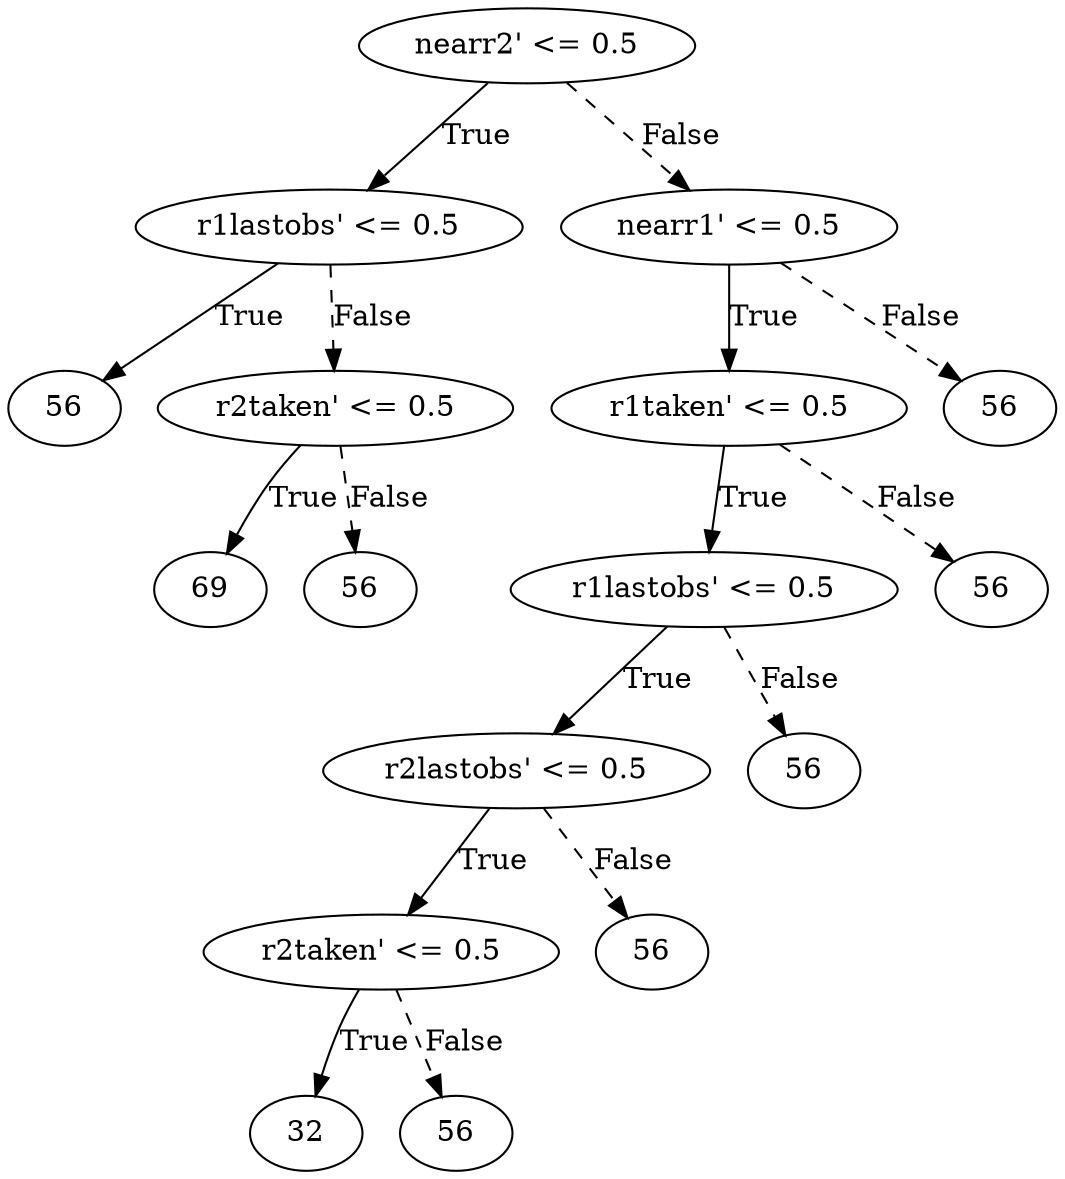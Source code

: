 digraph {
0 [label="nearr2' <= 0.5"];
1 [label="r1lastobs' <= 0.5"];
2 [label="56"];
1 -> 2 [label="True"];
3 [label="r2taken' <= 0.5"];
4 [label="69"];
3 -> 4 [label="True"];
5 [label="56"];
3 -> 5 [style="dashed", label="False"];
1 -> 3 [style="dashed", label="False"];
0 -> 1 [label="True"];
6 [label="nearr1' <= 0.5"];
7 [label="r1taken' <= 0.5"];
8 [label="r1lastobs' <= 0.5"];
9 [label="r2lastobs' <= 0.5"];
10 [label="r2taken' <= 0.5"];
11 [label="32"];
10 -> 11 [label="True"];
12 [label="56"];
10 -> 12 [style="dashed", label="False"];
9 -> 10 [label="True"];
13 [label="56"];
9 -> 13 [style="dashed", label="False"];
8 -> 9 [label="True"];
14 [label="56"];
8 -> 14 [style="dashed", label="False"];
7 -> 8 [label="True"];
15 [label="56"];
7 -> 15 [style="dashed", label="False"];
6 -> 7 [label="True"];
16 [label="56"];
6 -> 16 [style="dashed", label="False"];
0 -> 6 [style="dashed", label="False"];

}